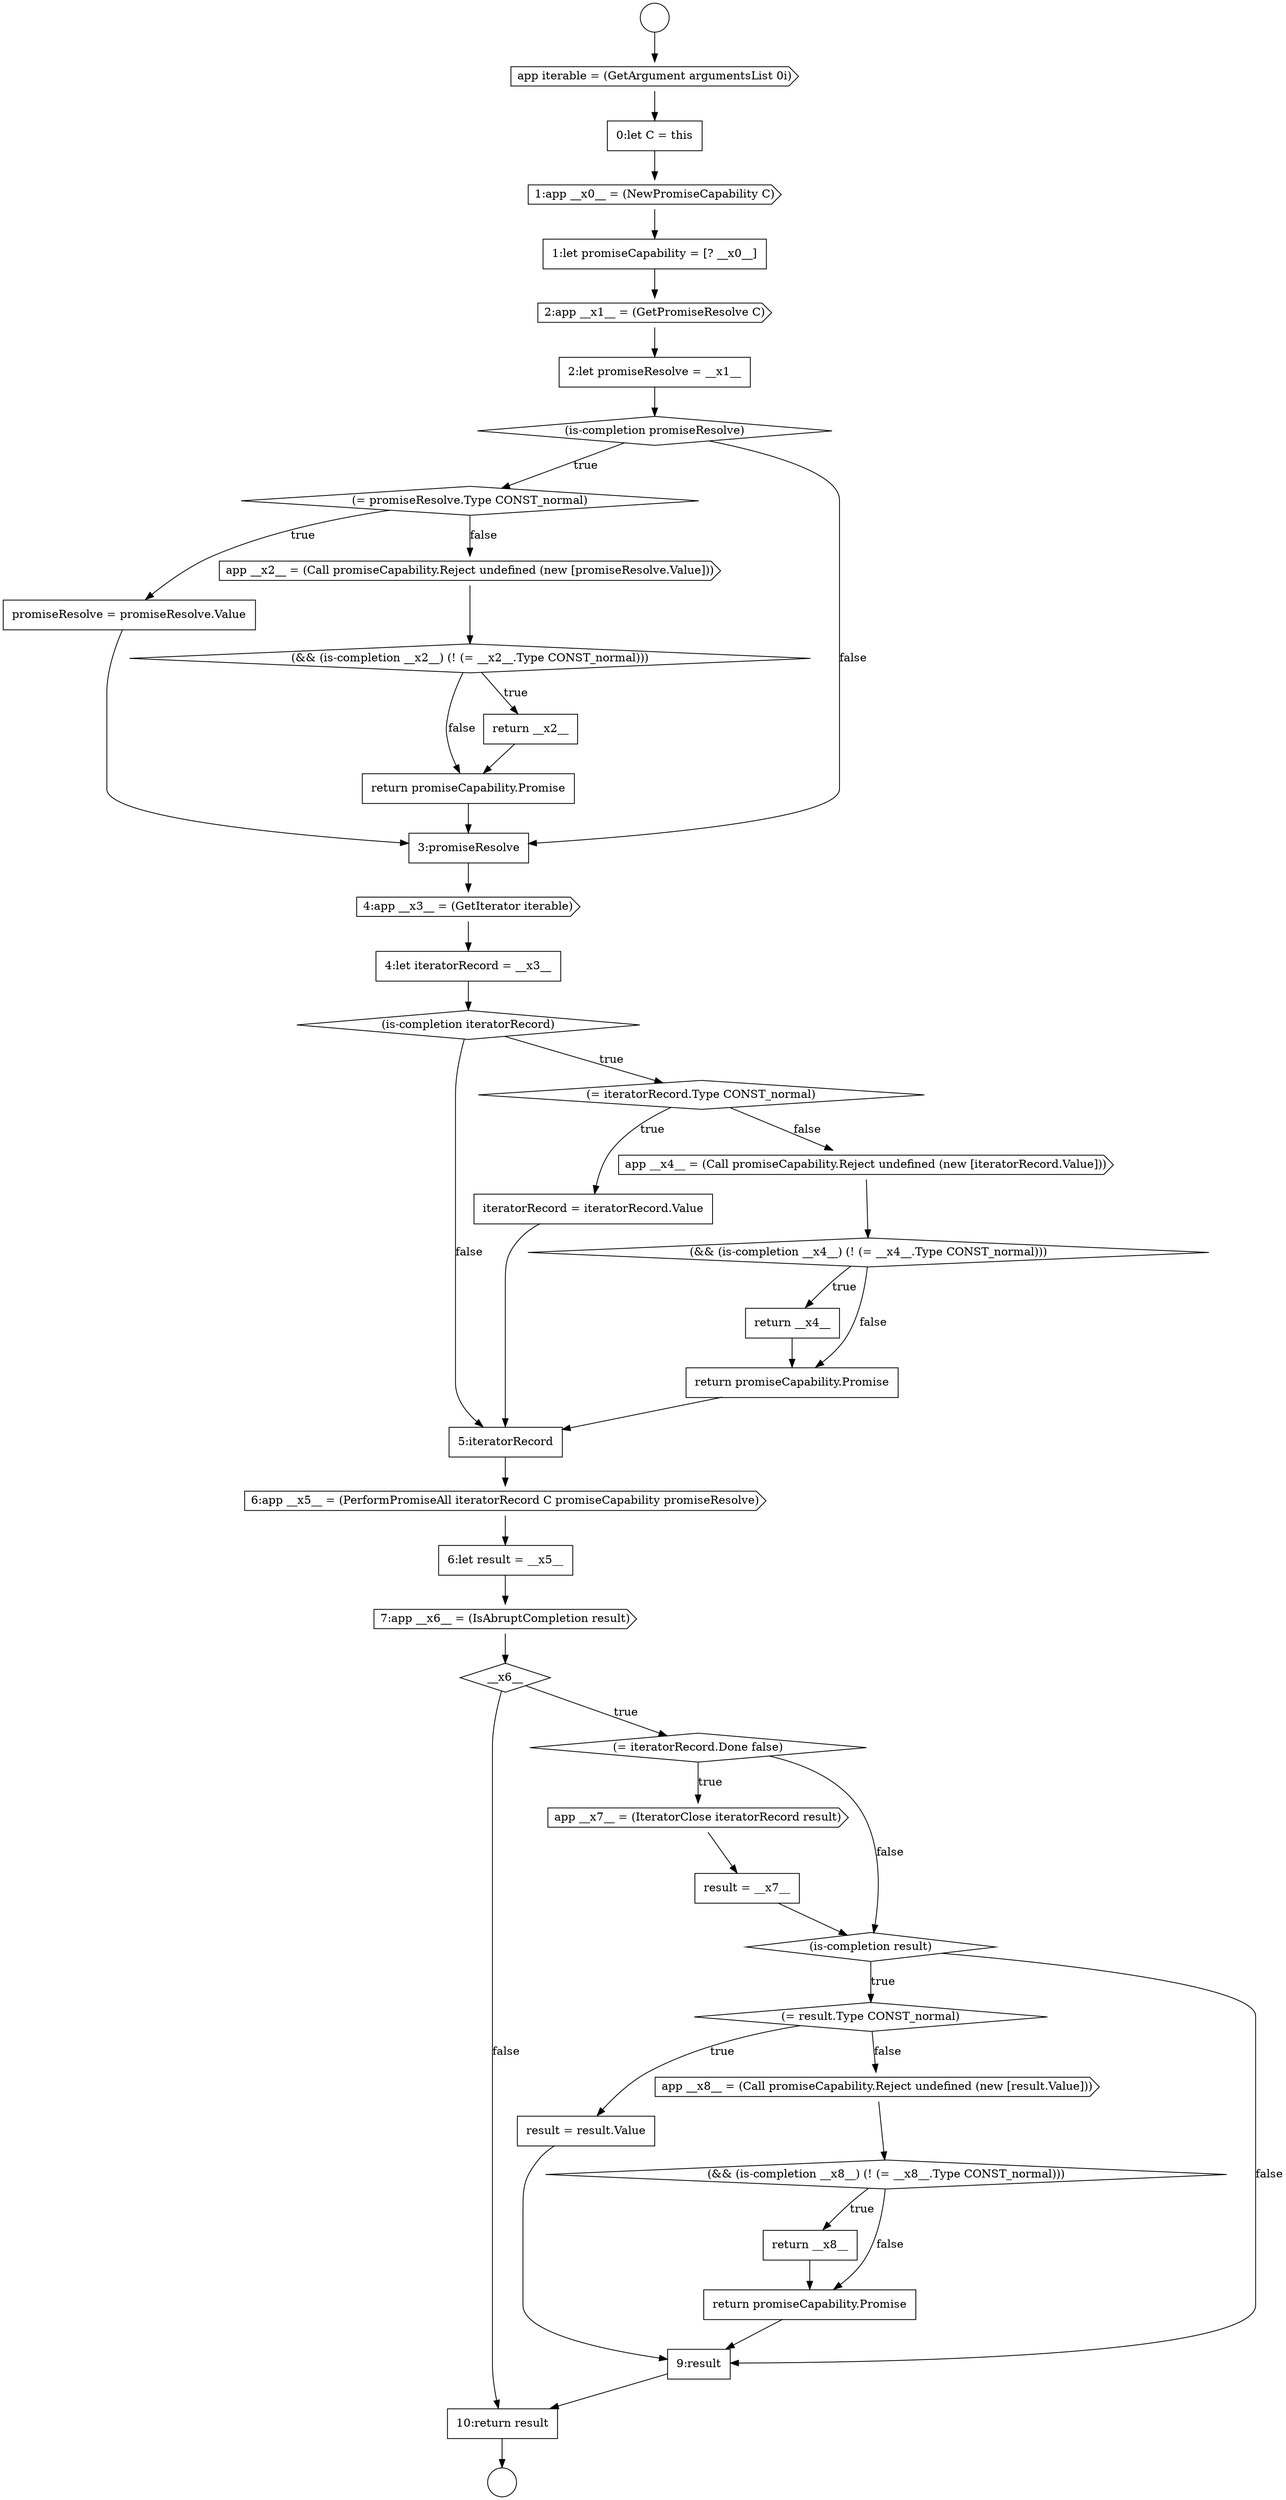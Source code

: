 digraph {
  node18667 [shape=diamond, label=<<font color="black">(&amp;&amp; (is-completion __x8__) (! (= __x8__.Type CONST_normal)))</font>> color="black" fillcolor="white" style=filled]
  node18661 [shape=cds, label=<<font color="black">app __x7__ = (IteratorClose iteratorRecord result)</font>> color="black" fillcolor="white" style=filled]
  node18671 [shape=none, margin=0, label=<<font color="black">
    <table border="0" cellborder="1" cellspacing="0" cellpadding="10">
      <tr><td align="left">10:return result</td></tr>
    </table>
  </font>> color="black" fillcolor="white" style=filled]
  node18659 [shape=diamond, label=<<font color="black">__x6__</font>> color="black" fillcolor="white" style=filled]
  node18663 [shape=diamond, label=<<font color="black">(is-completion result)</font>> color="black" fillcolor="white" style=filled]
  node18665 [shape=none, margin=0, label=<<font color="black">
    <table border="0" cellborder="1" cellspacing="0" cellpadding="10">
      <tr><td align="left">result = result.Value</td></tr>
    </table>
  </font>> color="black" fillcolor="white" style=filled]
  node18631 [shape=circle label=" " color="black" fillcolor="white" style=filled]
  node18637 [shape=none, margin=0, label=<<font color="black">
    <table border="0" cellborder="1" cellspacing="0" cellpadding="10">
      <tr><td align="left">2:let promiseResolve = __x1__</td></tr>
    </table>
  </font>> color="black" fillcolor="white" style=filled]
  node18644 [shape=none, margin=0, label=<<font color="black">
    <table border="0" cellborder="1" cellspacing="0" cellpadding="10">
      <tr><td align="left">return promiseCapability.Promise</td></tr>
    </table>
  </font>> color="black" fillcolor="white" style=filled]
  node18655 [shape=none, margin=0, label=<<font color="black">
    <table border="0" cellborder="1" cellspacing="0" cellpadding="10">
      <tr><td align="left">5:iteratorRecord</td></tr>
    </table>
  </font>> color="black" fillcolor="white" style=filled]
  node18646 [shape=cds, label=<<font color="black">4:app __x3__ = (GetIterator iterable)</font>> color="black" fillcolor="white" style=filled]
  node18652 [shape=diamond, label=<<font color="black">(&amp;&amp; (is-completion __x4__) (! (= __x4__.Type CONST_normal)))</font>> color="black" fillcolor="white" style=filled]
  node18635 [shape=none, margin=0, label=<<font color="black">
    <table border="0" cellborder="1" cellspacing="0" cellpadding="10">
      <tr><td align="left">1:let promiseCapability = [? __x0__]</td></tr>
    </table>
  </font>> color="black" fillcolor="white" style=filled]
  node18642 [shape=diamond, label=<<font color="black">(&amp;&amp; (is-completion __x2__) (! (= __x2__.Type CONST_normal)))</font>> color="black" fillcolor="white" style=filled]
  node18639 [shape=diamond, label=<<font color="black">(= promiseResolve.Type CONST_normal)</font>> color="black" fillcolor="white" style=filled]
  node18656 [shape=cds, label=<<font color="black">6:app __x5__ = (PerformPromiseAll iteratorRecord C promiseCapability promiseResolve)</font>> color="black" fillcolor="white" style=filled]
  node18636 [shape=cds, label=<<font color="black">2:app __x1__ = (GetPromiseResolve C)</font>> color="black" fillcolor="white" style=filled]
  node18645 [shape=none, margin=0, label=<<font color="black">
    <table border="0" cellborder="1" cellspacing="0" cellpadding="10">
      <tr><td align="left">3:promiseResolve</td></tr>
    </table>
  </font>> color="black" fillcolor="white" style=filled]
  node18658 [shape=cds, label=<<font color="black">7:app __x6__ = (IsAbruptCompletion result)</font>> color="black" fillcolor="white" style=filled]
  node18664 [shape=diamond, label=<<font color="black">(= result.Type CONST_normal)</font>> color="black" fillcolor="white" style=filled]
  node18649 [shape=diamond, label=<<font color="black">(= iteratorRecord.Type CONST_normal)</font>> color="black" fillcolor="white" style=filled]
  node18632 [shape=cds, label=<<font color="black">app iterable = (GetArgument argumentsList 0i)</font>> color="black" fillcolor="white" style=filled]
  node18668 [shape=none, margin=0, label=<<font color="black">
    <table border="0" cellborder="1" cellspacing="0" cellpadding="10">
      <tr><td align="left">return __x8__</td></tr>
    </table>
  </font>> color="black" fillcolor="white" style=filled]
  node18653 [shape=none, margin=0, label=<<font color="black">
    <table border="0" cellborder="1" cellspacing="0" cellpadding="10">
      <tr><td align="left">return __x4__</td></tr>
    </table>
  </font>> color="black" fillcolor="white" style=filled]
  node18650 [shape=none, margin=0, label=<<font color="black">
    <table border="0" cellborder="1" cellspacing="0" cellpadding="10">
      <tr><td align="left">iteratorRecord = iteratorRecord.Value</td></tr>
    </table>
  </font>> color="black" fillcolor="white" style=filled]
  node18640 [shape=none, margin=0, label=<<font color="black">
    <table border="0" cellborder="1" cellspacing="0" cellpadding="10">
      <tr><td align="left">promiseResolve = promiseResolve.Value</td></tr>
    </table>
  </font>> color="black" fillcolor="white" style=filled]
  node18641 [shape=cds, label=<<font color="black">app __x2__ = (Call promiseCapability.Reject undefined (new [promiseResolve.Value]))</font>> color="black" fillcolor="white" style=filled]
  node18648 [shape=diamond, label=<<font color="black">(is-completion iteratorRecord)</font>> color="black" fillcolor="white" style=filled]
  node18633 [shape=none, margin=0, label=<<font color="black">
    <table border="0" cellborder="1" cellspacing="0" cellpadding="10">
      <tr><td align="left">0:let C = this</td></tr>
    </table>
  </font>> color="black" fillcolor="white" style=filled]
  node18657 [shape=none, margin=0, label=<<font color="black">
    <table border="0" cellborder="1" cellspacing="0" cellpadding="10">
      <tr><td align="left">6:let result = __x5__</td></tr>
    </table>
  </font>> color="black" fillcolor="white" style=filled]
  node18654 [shape=none, margin=0, label=<<font color="black">
    <table border="0" cellborder="1" cellspacing="0" cellpadding="10">
      <tr><td align="left">return promiseCapability.Promise</td></tr>
    </table>
  </font>> color="black" fillcolor="white" style=filled]
  node18669 [shape=none, margin=0, label=<<font color="black">
    <table border="0" cellborder="1" cellspacing="0" cellpadding="10">
      <tr><td align="left">return promiseCapability.Promise</td></tr>
    </table>
  </font>> color="black" fillcolor="white" style=filled]
  node18666 [shape=cds, label=<<font color="black">app __x8__ = (Call promiseCapability.Reject undefined (new [result.Value]))</font>> color="black" fillcolor="white" style=filled]
  node18651 [shape=cds, label=<<font color="black">app __x4__ = (Call promiseCapability.Reject undefined (new [iteratorRecord.Value]))</font>> color="black" fillcolor="white" style=filled]
  node18630 [shape=circle label=" " color="black" fillcolor="white" style=filled]
  node18662 [shape=none, margin=0, label=<<font color="black">
    <table border="0" cellborder="1" cellspacing="0" cellpadding="10">
      <tr><td align="left">result = __x7__</td></tr>
    </table>
  </font>> color="black" fillcolor="white" style=filled]
  node18634 [shape=cds, label=<<font color="black">1:app __x0__ = (NewPromiseCapability C)</font>> color="black" fillcolor="white" style=filled]
  node18647 [shape=none, margin=0, label=<<font color="black">
    <table border="0" cellborder="1" cellspacing="0" cellpadding="10">
      <tr><td align="left">4:let iteratorRecord = __x3__</td></tr>
    </table>
  </font>> color="black" fillcolor="white" style=filled]
  node18638 [shape=diamond, label=<<font color="black">(is-completion promiseResolve)</font>> color="black" fillcolor="white" style=filled]
  node18643 [shape=none, margin=0, label=<<font color="black">
    <table border="0" cellborder="1" cellspacing="0" cellpadding="10">
      <tr><td align="left">return __x2__</td></tr>
    </table>
  </font>> color="black" fillcolor="white" style=filled]
  node18670 [shape=none, margin=0, label=<<font color="black">
    <table border="0" cellborder="1" cellspacing="0" cellpadding="10">
      <tr><td align="left">9:result</td></tr>
    </table>
  </font>> color="black" fillcolor="white" style=filled]
  node18660 [shape=diamond, label=<<font color="black">(= iteratorRecord.Done false)</font>> color="black" fillcolor="white" style=filled]
  node18639 -> node18640 [label=<<font color="black">true</font>> color="black"]
  node18639 -> node18641 [label=<<font color="black">false</font>> color="black"]
  node18666 -> node18667 [ color="black"]
  node18649 -> node18650 [label=<<font color="black">true</font>> color="black"]
  node18649 -> node18651 [label=<<font color="black">false</font>> color="black"]
  node18636 -> node18637 [ color="black"]
  node18633 -> node18634 [ color="black"]
  node18635 -> node18636 [ color="black"]
  node18643 -> node18644 [ color="black"]
  node18669 -> node18670 [ color="black"]
  node18663 -> node18664 [label=<<font color="black">true</font>> color="black"]
  node18663 -> node18670 [label=<<font color="black">false</font>> color="black"]
  node18665 -> node18670 [ color="black"]
  node18664 -> node18665 [label=<<font color="black">true</font>> color="black"]
  node18664 -> node18666 [label=<<font color="black">false</font>> color="black"]
  node18634 -> node18635 [ color="black"]
  node18657 -> node18658 [ color="black"]
  node18668 -> node18669 [ color="black"]
  node18630 -> node18632 [ color="black"]
  node18654 -> node18655 [ color="black"]
  node18652 -> node18653 [label=<<font color="black">true</font>> color="black"]
  node18652 -> node18654 [label=<<font color="black">false</font>> color="black"]
  node18645 -> node18646 [ color="black"]
  node18655 -> node18656 [ color="black"]
  node18640 -> node18645 [ color="black"]
  node18659 -> node18660 [label=<<font color="black">true</font>> color="black"]
  node18659 -> node18671 [label=<<font color="black">false</font>> color="black"]
  node18670 -> node18671 [ color="black"]
  node18642 -> node18643 [label=<<font color="black">true</font>> color="black"]
  node18642 -> node18644 [label=<<font color="black">false</font>> color="black"]
  node18648 -> node18649 [label=<<font color="black">true</font>> color="black"]
  node18648 -> node18655 [label=<<font color="black">false</font>> color="black"]
  node18646 -> node18647 [ color="black"]
  node18644 -> node18645 [ color="black"]
  node18661 -> node18662 [ color="black"]
  node18656 -> node18657 [ color="black"]
  node18647 -> node18648 [ color="black"]
  node18671 -> node18631 [ color="black"]
  node18632 -> node18633 [ color="black"]
  node18638 -> node18639 [label=<<font color="black">true</font>> color="black"]
  node18638 -> node18645 [label=<<font color="black">false</font>> color="black"]
  node18651 -> node18652 [ color="black"]
  node18667 -> node18668 [label=<<font color="black">true</font>> color="black"]
  node18667 -> node18669 [label=<<font color="black">false</font>> color="black"]
  node18662 -> node18663 [ color="black"]
  node18650 -> node18655 [ color="black"]
  node18637 -> node18638 [ color="black"]
  node18653 -> node18654 [ color="black"]
  node18641 -> node18642 [ color="black"]
  node18658 -> node18659 [ color="black"]
  node18660 -> node18661 [label=<<font color="black">true</font>> color="black"]
  node18660 -> node18663 [label=<<font color="black">false</font>> color="black"]
}

